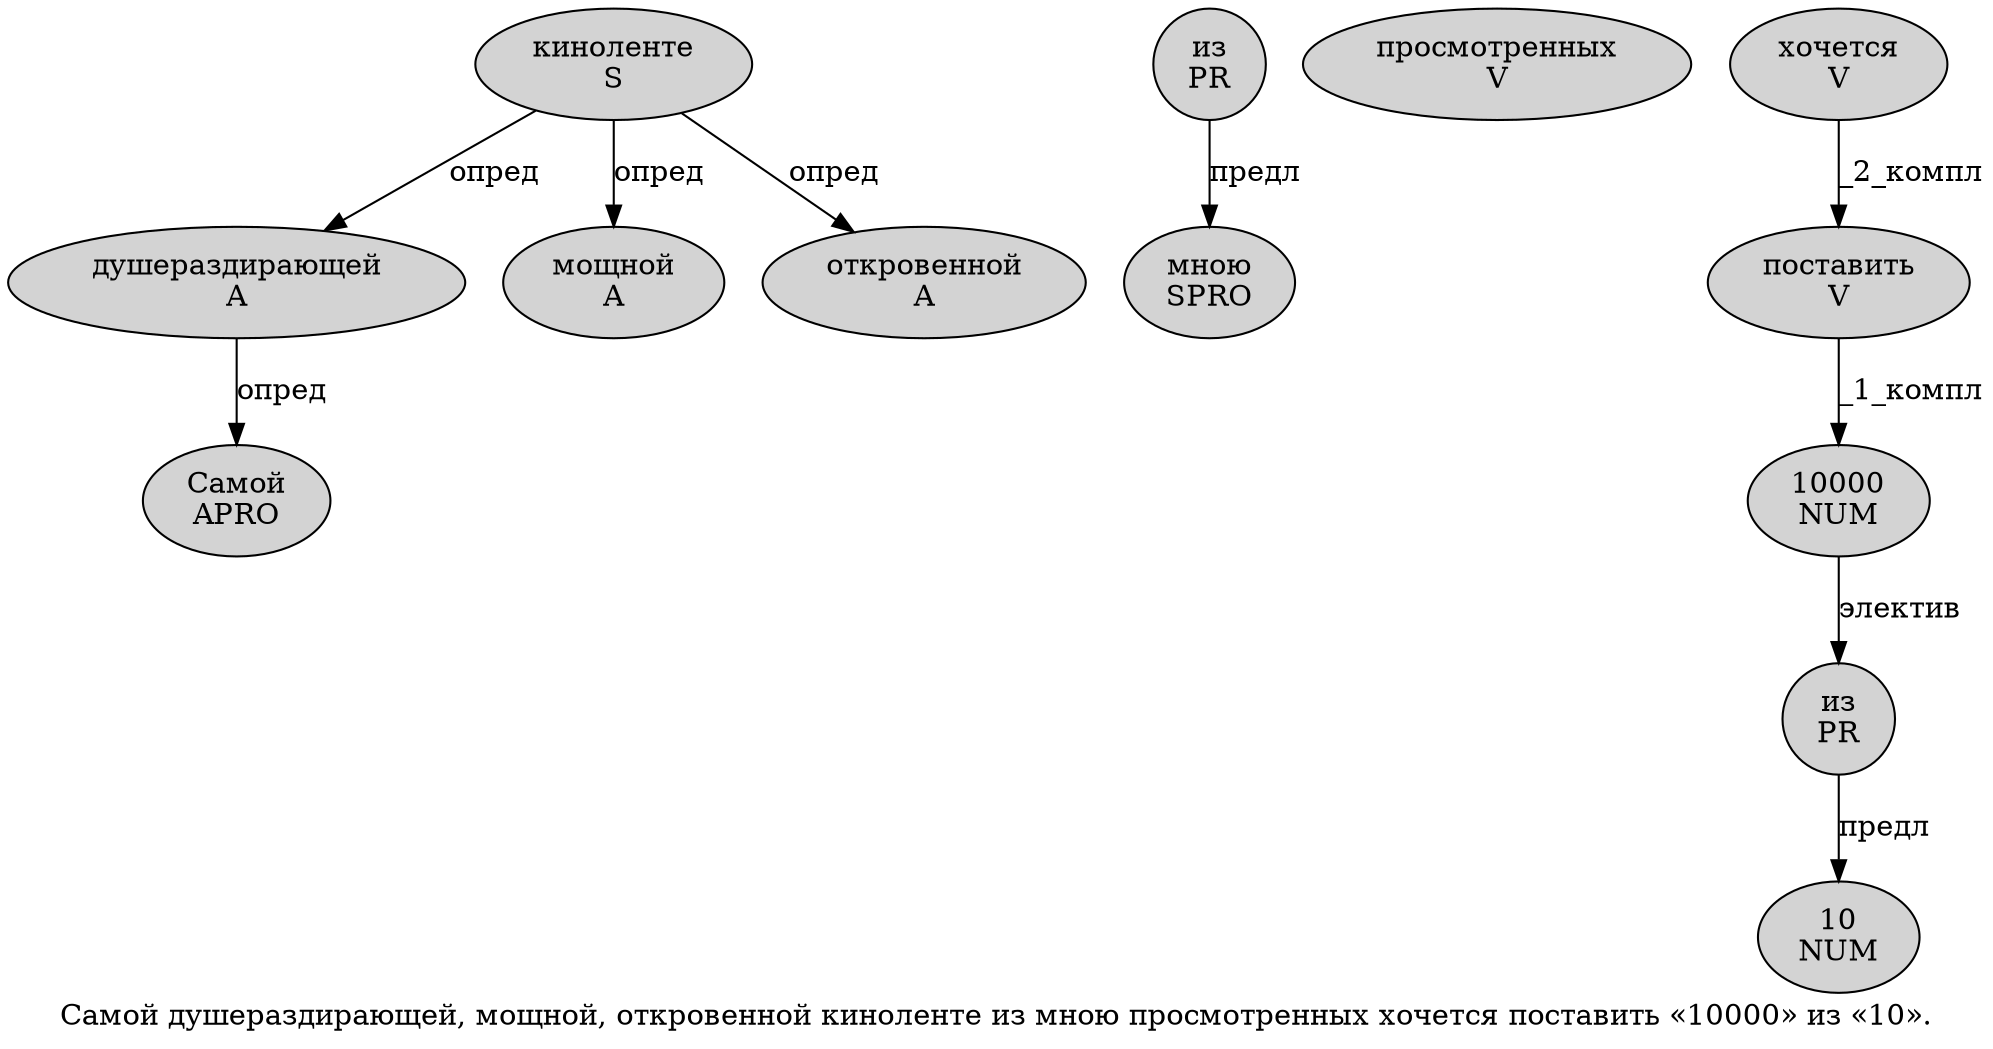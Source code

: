 digraph SENTENCE_1234 {
	graph [label="Самой душераздирающей, мощной, откровенной киноленте из мною просмотренных хочется поставить «10000» из «10»."]
	node [style=filled]
		0 [label="Самой
APRO" color="" fillcolor=lightgray penwidth=1 shape=ellipse]
		1 [label="душераздирающей
A" color="" fillcolor=lightgray penwidth=1 shape=ellipse]
		3 [label="мощной
A" color="" fillcolor=lightgray penwidth=1 shape=ellipse]
		5 [label="откровенной
A" color="" fillcolor=lightgray penwidth=1 shape=ellipse]
		6 [label="киноленте
S" color="" fillcolor=lightgray penwidth=1 shape=ellipse]
		7 [label="из
PR" color="" fillcolor=lightgray penwidth=1 shape=ellipse]
		8 [label="мною
SPRO" color="" fillcolor=lightgray penwidth=1 shape=ellipse]
		9 [label="просмотренных
V" color="" fillcolor=lightgray penwidth=1 shape=ellipse]
		10 [label="хочется
V" color="" fillcolor=lightgray penwidth=1 shape=ellipse]
		11 [label="поставить
V" color="" fillcolor=lightgray penwidth=1 shape=ellipse]
		13 [label="10000
NUM" color="" fillcolor=lightgray penwidth=1 shape=ellipse]
		15 [label="из
PR" color="" fillcolor=lightgray penwidth=1 shape=ellipse]
		17 [label="10
NUM" color="" fillcolor=lightgray penwidth=1 shape=ellipse]
			6 -> 1 [label="опред"]
			6 -> 3 [label="опред"]
			6 -> 5 [label="опред"]
			7 -> 8 [label="предл"]
			15 -> 17 [label="предл"]
			1 -> 0 [label="опред"]
			10 -> 11 [label="_2_компл"]
			13 -> 15 [label="электив"]
			11 -> 13 [label="_1_компл"]
}